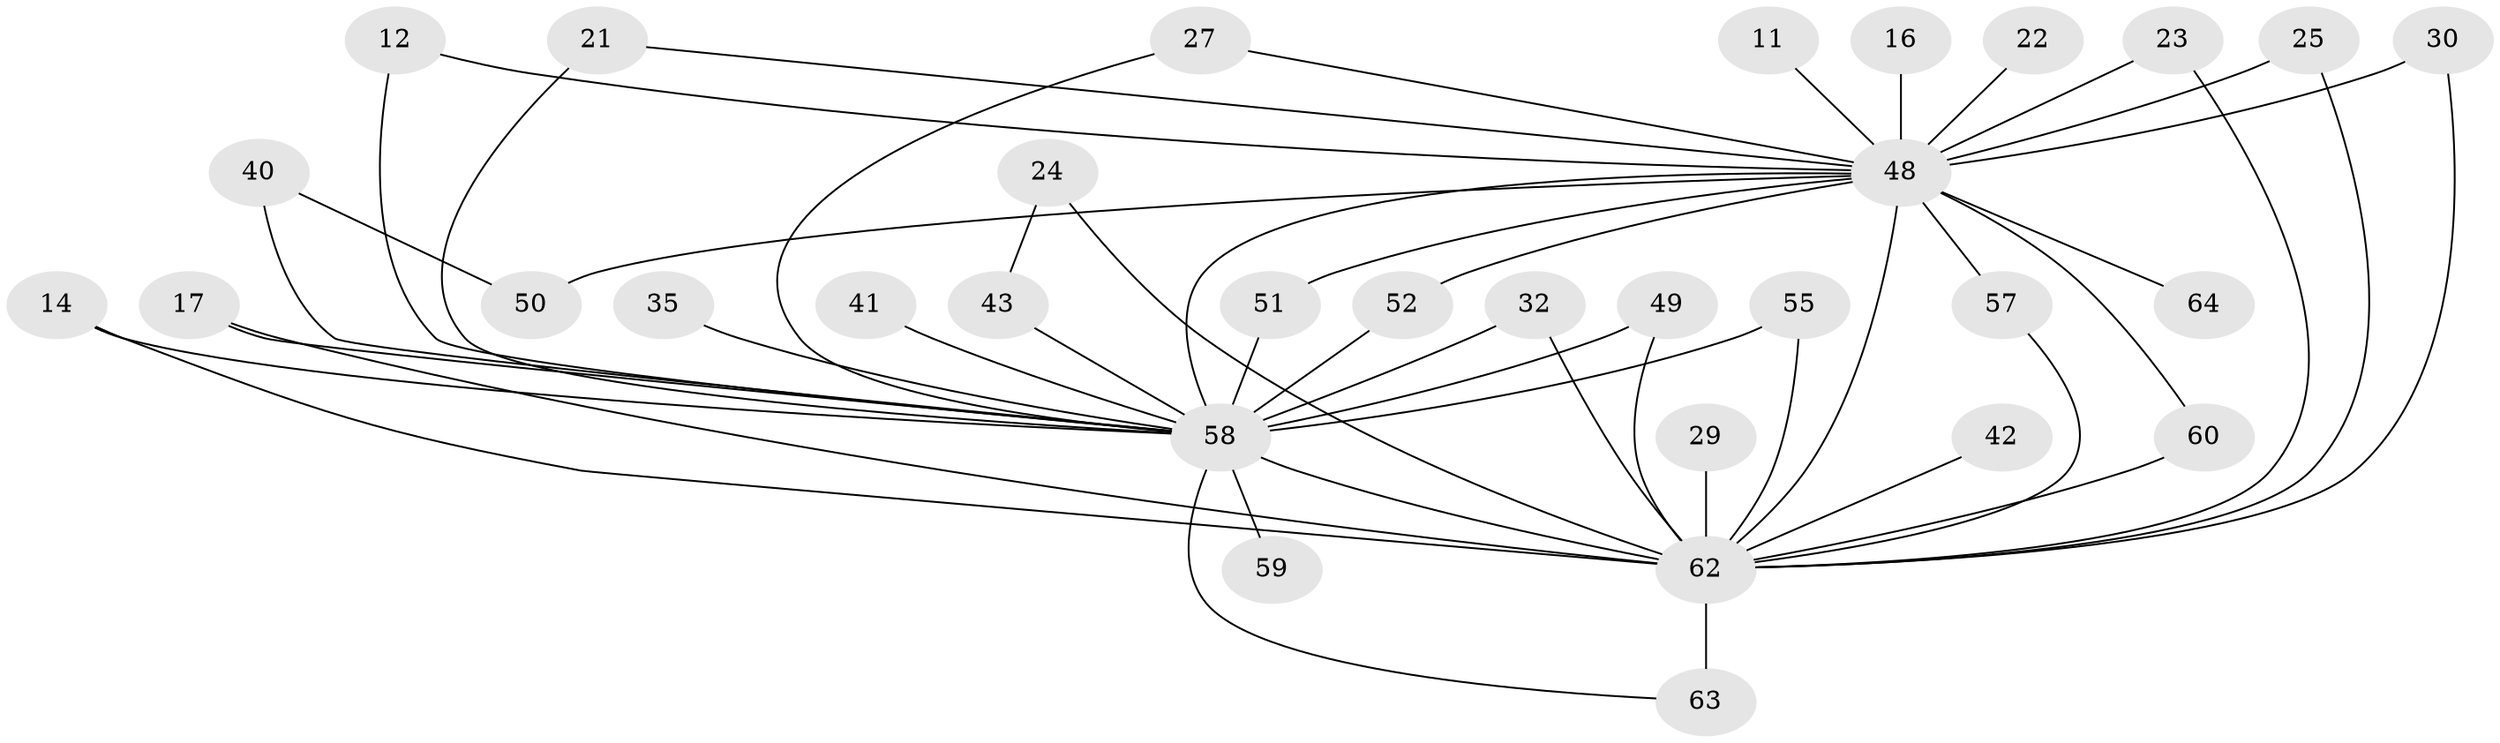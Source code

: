 // original degree distribution, {22: 0.015625, 14: 0.03125, 15: 0.015625, 16: 0.015625, 19: 0.015625, 20: 0.03125, 10: 0.015625, 21: 0.015625, 2: 0.59375, 4: 0.0625, 3: 0.140625, 5: 0.03125, 6: 0.015625}
// Generated by graph-tools (version 1.1) at 2025/46/03/09/25 04:46:14]
// undirected, 32 vertices, 50 edges
graph export_dot {
graph [start="1"]
  node [color=gray90,style=filled];
  11;
  12;
  14;
  16;
  17;
  21;
  22;
  23;
  24;
  25;
  27;
  29;
  30;
  32;
  35;
  40;
  41;
  42;
  43 [super="+19"];
  48 [super="+39+10"];
  49;
  50 [super="+13"];
  51;
  52 [super="+36"];
  55 [super="+46+28"];
  57 [super="+37"];
  58 [super="+38+44"];
  59;
  60;
  62 [super="+15+53+61"];
  63 [super="+56"];
  64;
  11 -- 48 [weight=2];
  12 -- 48;
  12 -- 58;
  14 -- 62;
  14 -- 58 [weight=2];
  16 -- 48 [weight=2];
  17 -- 62;
  17 -- 58;
  21 -- 48;
  21 -- 58;
  22 -- 48 [weight=2];
  23 -- 62;
  23 -- 48;
  24 -- 43;
  24 -- 62;
  25 -- 62;
  25 -- 48;
  27 -- 48;
  27 -- 58;
  29 -- 62 [weight=2];
  30 -- 62;
  30 -- 48;
  32 -- 62;
  32 -- 58;
  35 -- 58 [weight=2];
  40 -- 50;
  40 -- 58;
  41 -- 58 [weight=2];
  42 -- 62 [weight=2];
  43 -- 58 [weight=3];
  48 -- 62 [weight=17];
  48 -- 64 [weight=2];
  48 -- 50 [weight=3];
  48 -- 51;
  48 -- 57 [weight=2];
  48 -- 60;
  48 -- 52 [weight=2];
  48 -- 58 [weight=12];
  49 -- 62;
  49 -- 58;
  51 -- 58;
  52 -- 58;
  55 -- 62;
  55 -- 58 [weight=4];
  57 -- 62;
  58 -- 62 [weight=20];
  58 -- 59 [weight=2];
  58 -- 63;
  60 -- 62;
  62 -- 63 [weight=2];
}
